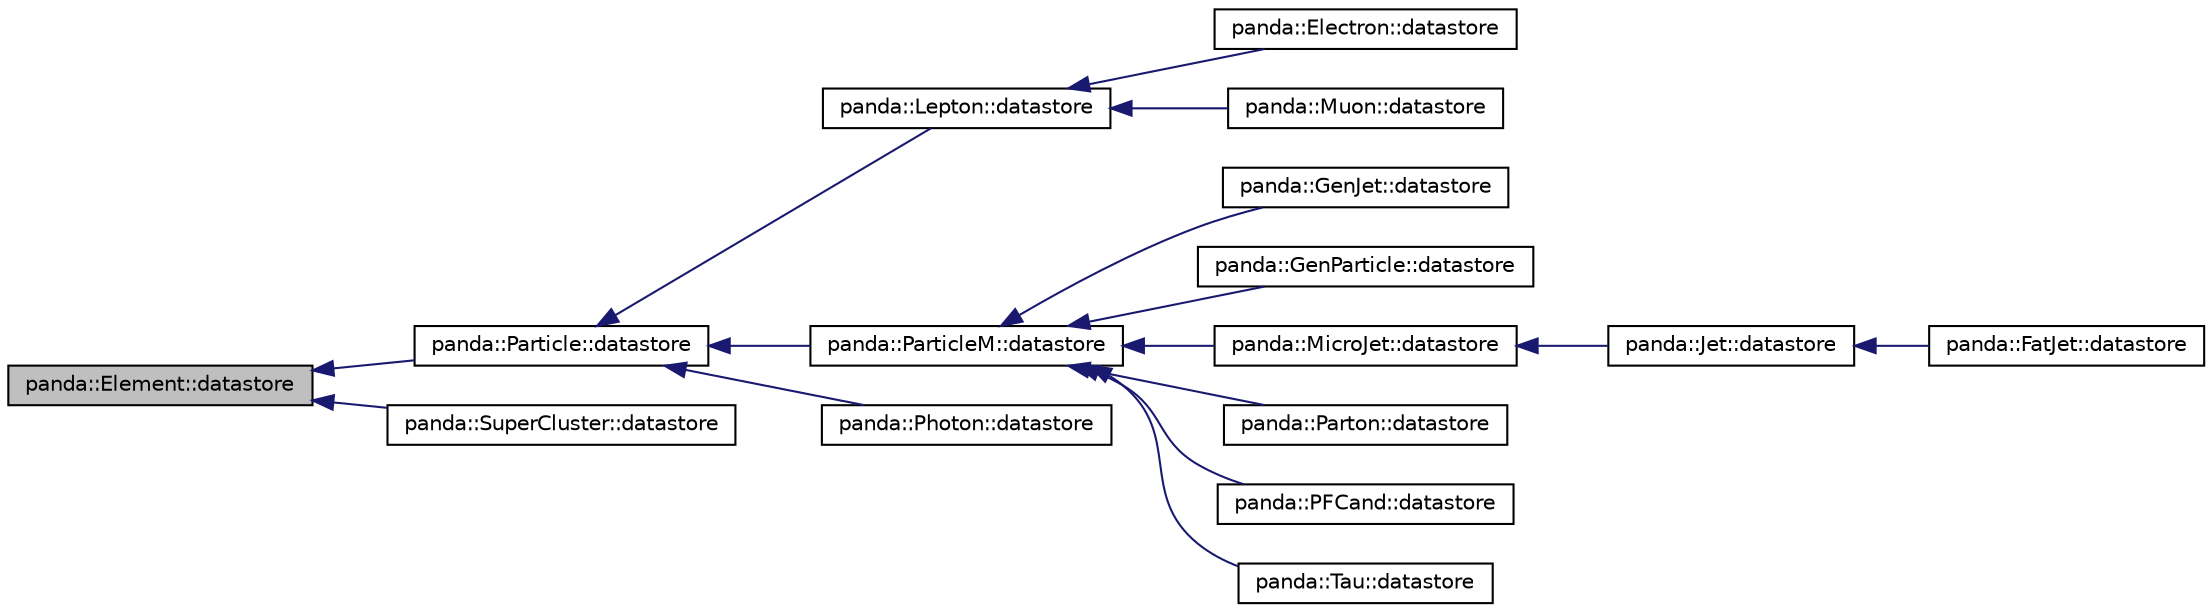 digraph G
{
  edge [fontname="Helvetica",fontsize="10",labelfontname="Helvetica",labelfontsize="10"];
  node [fontname="Helvetica",fontsize="10",shape=record];
  rankdir=LR;
  Node1 [label="panda::Element::datastore",height=0.2,width=0.4,color="black", fillcolor="grey75", style="filled" fontcolor="black"];
  Node1 -> Node2 [dir=back,color="midnightblue",fontsize="10",style="solid"];
  Node2 [label="panda::Particle::datastore",height=0.2,width=0.4,color="black", fillcolor="white", style="filled",URL="$structpanda_1_1Particle_1_1datastore.html"];
  Node2 -> Node3 [dir=back,color="midnightblue",fontsize="10",style="solid"];
  Node3 [label="panda::Lepton::datastore",height=0.2,width=0.4,color="black", fillcolor="white", style="filled",URL="$structpanda_1_1Lepton_1_1datastore.html"];
  Node3 -> Node4 [dir=back,color="midnightblue",fontsize="10",style="solid"];
  Node4 [label="panda::Electron::datastore",height=0.2,width=0.4,color="black", fillcolor="white", style="filled",URL="$structpanda_1_1Electron_1_1datastore.html"];
  Node3 -> Node5 [dir=back,color="midnightblue",fontsize="10",style="solid"];
  Node5 [label="panda::Muon::datastore",height=0.2,width=0.4,color="black", fillcolor="white", style="filled",URL="$structpanda_1_1Muon_1_1datastore.html"];
  Node2 -> Node6 [dir=back,color="midnightblue",fontsize="10",style="solid"];
  Node6 [label="panda::ParticleM::datastore",height=0.2,width=0.4,color="black", fillcolor="white", style="filled",URL="$structpanda_1_1ParticleM_1_1datastore.html"];
  Node6 -> Node7 [dir=back,color="midnightblue",fontsize="10",style="solid"];
  Node7 [label="panda::GenJet::datastore",height=0.2,width=0.4,color="black", fillcolor="white", style="filled",URL="$structpanda_1_1GenJet_1_1datastore.html"];
  Node6 -> Node8 [dir=back,color="midnightblue",fontsize="10",style="solid"];
  Node8 [label="panda::GenParticle::datastore",height=0.2,width=0.4,color="black", fillcolor="white", style="filled",URL="$structpanda_1_1GenParticle_1_1datastore.html"];
  Node6 -> Node9 [dir=back,color="midnightblue",fontsize="10",style="solid"];
  Node9 [label="panda::MicroJet::datastore",height=0.2,width=0.4,color="black", fillcolor="white", style="filled",URL="$structpanda_1_1MicroJet_1_1datastore.html"];
  Node9 -> Node10 [dir=back,color="midnightblue",fontsize="10",style="solid"];
  Node10 [label="panda::Jet::datastore",height=0.2,width=0.4,color="black", fillcolor="white", style="filled",URL="$structpanda_1_1Jet_1_1datastore.html"];
  Node10 -> Node11 [dir=back,color="midnightblue",fontsize="10",style="solid"];
  Node11 [label="panda::FatJet::datastore",height=0.2,width=0.4,color="black", fillcolor="white", style="filled",URL="$structpanda_1_1FatJet_1_1datastore.html"];
  Node6 -> Node12 [dir=back,color="midnightblue",fontsize="10",style="solid"];
  Node12 [label="panda::Parton::datastore",height=0.2,width=0.4,color="black", fillcolor="white", style="filled",URL="$structpanda_1_1Parton_1_1datastore.html"];
  Node6 -> Node13 [dir=back,color="midnightblue",fontsize="10",style="solid"];
  Node13 [label="panda::PFCand::datastore",height=0.2,width=0.4,color="black", fillcolor="white", style="filled",URL="$structpanda_1_1PFCand_1_1datastore.html"];
  Node6 -> Node14 [dir=back,color="midnightblue",fontsize="10",style="solid"];
  Node14 [label="panda::Tau::datastore",height=0.2,width=0.4,color="black", fillcolor="white", style="filled",URL="$structpanda_1_1Tau_1_1datastore.html"];
  Node2 -> Node15 [dir=back,color="midnightblue",fontsize="10",style="solid"];
  Node15 [label="panda::Photon::datastore",height=0.2,width=0.4,color="black", fillcolor="white", style="filled",URL="$structpanda_1_1Photon_1_1datastore.html"];
  Node1 -> Node16 [dir=back,color="midnightblue",fontsize="10",style="solid"];
  Node16 [label="panda::SuperCluster::datastore",height=0.2,width=0.4,color="black", fillcolor="white", style="filled",URL="$structpanda_1_1SuperCluster_1_1datastore.html"];
}
